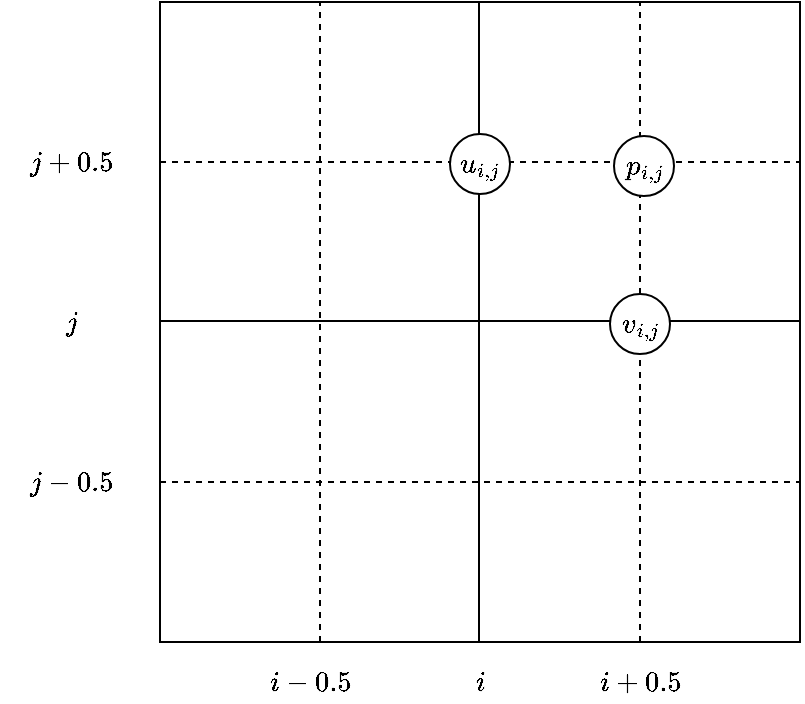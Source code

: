 <mxfile version="16.6.1" type="device"><diagram id="ASBAdPApnMXTFPvpmjBf" name="Page-1"><mxGraphModel dx="702" dy="394" grid="1" gridSize="10" guides="1" tooltips="1" connect="1" arrows="1" fold="1" page="1" pageScale="1" pageWidth="827" pageHeight="1169" math="1" shadow="0"><root><mxCell id="0"/><mxCell id="1" parent="0"/><mxCell id="qJlGpeCrTrfQSqxniYL6-12" value="" style="group" vertex="1" connectable="0" parent="1"><mxGeometry x="90" y="80" width="320" height="320" as="geometry"/></mxCell><mxCell id="qJlGpeCrTrfQSqxniYL6-1" value="" style="whiteSpace=wrap;html=1;aspect=fixed;" vertex="1" parent="qJlGpeCrTrfQSqxniYL6-12"><mxGeometry width="320" height="320" as="geometry"/></mxCell><mxCell id="qJlGpeCrTrfQSqxniYL6-3" value="" style="endArrow=none;html=1;rounded=0;exitX=0;exitY=0.25;exitDx=0;exitDy=0;entryX=1;entryY=0.25;entryDx=0;entryDy=0;dashed=1;" edge="1" parent="qJlGpeCrTrfQSqxniYL6-12" source="qJlGpeCrTrfQSqxniYL6-1" target="qJlGpeCrTrfQSqxniYL6-1"><mxGeometry width="50" height="50" relative="1" as="geometry"><mxPoint x="260" y="230" as="sourcePoint"/><mxPoint x="310" y="180" as="targetPoint"/></mxGeometry></mxCell><mxCell id="qJlGpeCrTrfQSqxniYL6-4" value="" style="endArrow=none;html=1;rounded=0;exitX=0;exitY=0.25;exitDx=0;exitDy=0;entryX=1;entryY=0.25;entryDx=0;entryDy=0;dashed=1;" edge="1" parent="qJlGpeCrTrfQSqxniYL6-12"><mxGeometry width="50" height="50" relative="1" as="geometry"><mxPoint y="240" as="sourcePoint"/><mxPoint x="320" y="240" as="targetPoint"/></mxGeometry></mxCell><mxCell id="qJlGpeCrTrfQSqxniYL6-5" value="" style="endArrow=none;html=1;rounded=0;exitX=0;exitY=0.25;exitDx=0;exitDy=0;entryX=1;entryY=0.25;entryDx=0;entryDy=0;" edge="1" parent="qJlGpeCrTrfQSqxniYL6-12"><mxGeometry width="50" height="50" relative="1" as="geometry"><mxPoint y="159.5" as="sourcePoint"/><mxPoint x="320" y="159.5" as="targetPoint"/></mxGeometry></mxCell><mxCell id="qJlGpeCrTrfQSqxniYL6-6" value="" style="endArrow=none;html=1;rounded=0;exitX=0.25;exitY=1;exitDx=0;exitDy=0;entryX=0.25;entryY=0;entryDx=0;entryDy=0;dashed=1;" edge="1" parent="qJlGpeCrTrfQSqxniYL6-12" source="qJlGpeCrTrfQSqxniYL6-1" target="qJlGpeCrTrfQSqxniYL6-1"><mxGeometry width="50" height="50" relative="1" as="geometry"><mxPoint x="10" y="250" as="sourcePoint"/><mxPoint x="80" y="-10" as="targetPoint"/></mxGeometry></mxCell><mxCell id="qJlGpeCrTrfQSqxniYL6-7" value="" style="endArrow=none;html=1;rounded=0;exitX=0.25;exitY=1;exitDx=0;exitDy=0;entryX=0.25;entryY=0;entryDx=0;entryDy=0;" edge="1" parent="qJlGpeCrTrfQSqxniYL6-12"><mxGeometry width="50" height="50" relative="1" as="geometry"><mxPoint x="159.5" y="320" as="sourcePoint"/><mxPoint x="159.5" as="targetPoint"/></mxGeometry></mxCell><mxCell id="qJlGpeCrTrfQSqxniYL6-8" value="" style="endArrow=none;html=1;rounded=0;exitX=0.25;exitY=1;exitDx=0;exitDy=0;entryX=0.25;entryY=0;entryDx=0;entryDy=0;dashed=1;" edge="1" parent="qJlGpeCrTrfQSqxniYL6-12"><mxGeometry width="50" height="50" relative="1" as="geometry"><mxPoint x="240" y="320" as="sourcePoint"/><mxPoint x="240" as="targetPoint"/></mxGeometry></mxCell><mxCell id="qJlGpeCrTrfQSqxniYL6-24" value="$$u_{i,j}$$" style="ellipse;whiteSpace=wrap;html=1;aspect=fixed;" vertex="1" parent="qJlGpeCrTrfQSqxniYL6-12"><mxGeometry x="145" y="66" width="30" height="30" as="geometry"/></mxCell><mxCell id="qJlGpeCrTrfQSqxniYL6-16" value="$$i$$" style="text;html=1;align=center;verticalAlign=middle;resizable=0;points=[];autosize=1;strokeColor=none;fillColor=none;" vertex="1" parent="1"><mxGeometry x="225" y="410" width="50" height="20" as="geometry"/></mxCell><mxCell id="qJlGpeCrTrfQSqxniYL6-15" value="$$p_{i,j}$$" style="ellipse;whiteSpace=wrap;html=1;aspect=fixed;" vertex="1" parent="1"><mxGeometry x="317" y="147" width="30" height="30" as="geometry"/></mxCell><mxCell id="qJlGpeCrTrfQSqxniYL6-17" value="$$i+0.5$$" style="text;html=1;align=center;verticalAlign=middle;resizable=0;points=[];autosize=1;strokeColor=none;fillColor=none;" vertex="1" parent="1"><mxGeometry x="295" y="410" width="70" height="20" as="geometry"/></mxCell><mxCell id="qJlGpeCrTrfQSqxniYL6-18" value="$$i-0.5$$" style="text;html=1;align=center;verticalAlign=middle;resizable=0;points=[];autosize=1;strokeColor=none;fillColor=none;" vertex="1" parent="1"><mxGeometry x="130" y="410" width="70" height="20" as="geometry"/></mxCell><mxCell id="qJlGpeCrTrfQSqxniYL6-19" value="$$j$$" style="text;html=1;align=center;verticalAlign=middle;resizable=0;points=[];autosize=1;strokeColor=none;fillColor=none;" vertex="1" parent="1"><mxGeometry x="20" y="230" width="50" height="20" as="geometry"/></mxCell><mxCell id="qJlGpeCrTrfQSqxniYL6-20" value="$$j+0.5$$" style="text;html=1;align=center;verticalAlign=middle;resizable=0;points=[];autosize=1;strokeColor=none;fillColor=none;" vertex="1" parent="1"><mxGeometry x="10" y="150" width="70" height="20" as="geometry"/></mxCell><mxCell id="qJlGpeCrTrfQSqxniYL6-21" value="$$j-0.5$$" style="text;html=1;align=center;verticalAlign=middle;resizable=0;points=[];autosize=1;strokeColor=none;fillColor=none;" vertex="1" parent="1"><mxGeometry x="10" y="310" width="70" height="20" as="geometry"/></mxCell><mxCell id="qJlGpeCrTrfQSqxniYL6-25" value="$$v_{i,j}$$" style="ellipse;whiteSpace=wrap;html=1;aspect=fixed;" vertex="1" parent="1"><mxGeometry x="315" y="226" width="30" height="30" as="geometry"/></mxCell></root></mxGraphModel></diagram></mxfile>